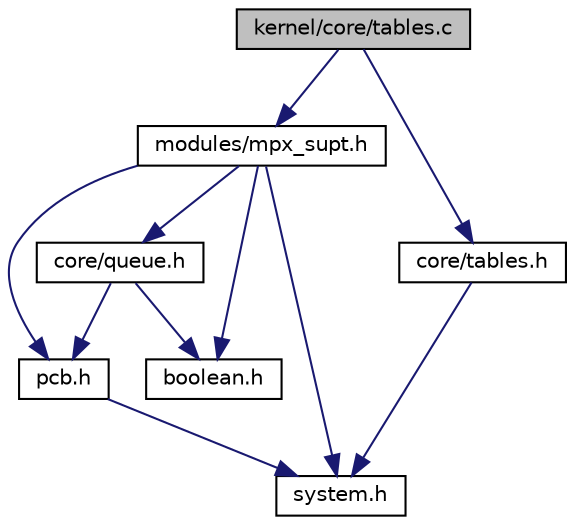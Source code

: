 digraph "kernel/core/tables.c"
{
  edge [fontname="Helvetica",fontsize="10",labelfontname="Helvetica",labelfontsize="10"];
  node [fontname="Helvetica",fontsize="10",shape=record];
  Node1 [label="kernel/core/tables.c",height=0.2,width=0.4,color="black", fillcolor="grey75", style="filled", fontcolor="black"];
  Node1 -> Node2 [color="midnightblue",fontsize="10",style="solid",fontname="Helvetica"];
  Node2 [label="modules/mpx_supt.h",height=0.2,width=0.4,color="black", fillcolor="white", style="filled",URL="$mpx__supt_8h.html"];
  Node2 -> Node3 [color="midnightblue",fontsize="10",style="solid",fontname="Helvetica"];
  Node3 [label="core/queue.h",height=0.2,width=0.4,color="black", fillcolor="white", style="filled",URL="$queue_8h.html"];
  Node3 -> Node4 [color="midnightblue",fontsize="10",style="solid",fontname="Helvetica"];
  Node4 [label="pcb.h",height=0.2,width=0.4,color="black", fillcolor="white", style="filled",URL="$pcb_8h.html"];
  Node4 -> Node5 [color="midnightblue",fontsize="10",style="solid",fontname="Helvetica"];
  Node5 [label="system.h",height=0.2,width=0.4,color="black", fillcolor="white", style="filled",URL="$system_8h.html"];
  Node3 -> Node6 [color="midnightblue",fontsize="10",style="solid",fontname="Helvetica"];
  Node6 [label="boolean.h",height=0.2,width=0.4,color="black", fillcolor="white", style="filled",URL="$boolean_8h.html"];
  Node2 -> Node4 [color="midnightblue",fontsize="10",style="solid",fontname="Helvetica"];
  Node2 -> Node6 [color="midnightblue",fontsize="10",style="solid",fontname="Helvetica"];
  Node2 -> Node5 [color="midnightblue",fontsize="10",style="solid",fontname="Helvetica"];
  Node1 -> Node7 [color="midnightblue",fontsize="10",style="solid",fontname="Helvetica"];
  Node7 [label="core/tables.h",height=0.2,width=0.4,color="black", fillcolor="white", style="filled",URL="$tables_8h.html"];
  Node7 -> Node5 [color="midnightblue",fontsize="10",style="solid",fontname="Helvetica"];
}
